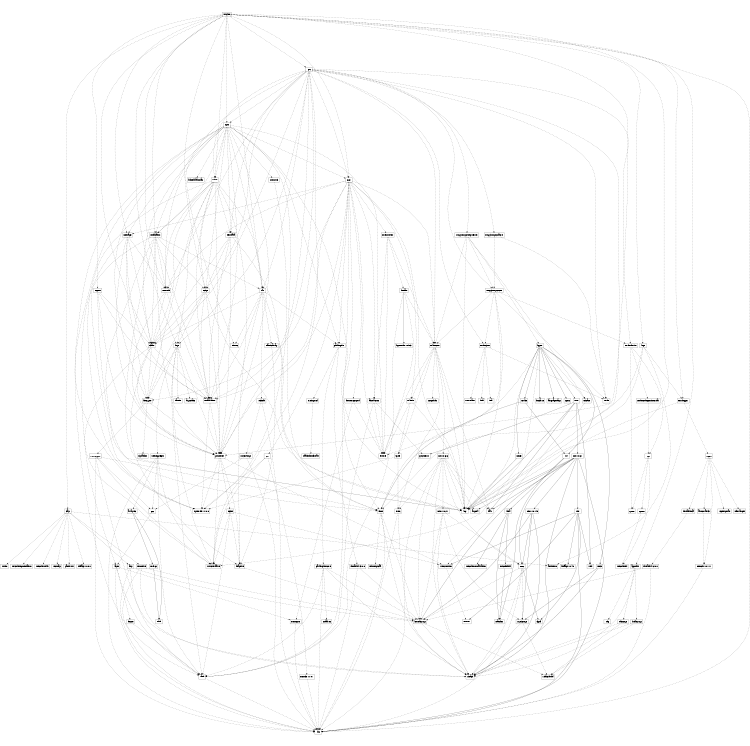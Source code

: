 digraph dependencies {
	ratio=1.0;
	size="5,5";
	N0[label="susybtc",shape=box];
	N1[label="app_dirs",shape=box];
	N2[label="chain",shape=box];
	N3[label="clap",shape=box];
	N4[label="db",shape=box];
	N5[label="env_logger",shape=box];
	N6[label="import",shape=box];
	N7[label="keys",shape=box];
	N8[label="libc",shape=box];
	N9[label="log",shape=box];
	N10[label="logs",shape=box];
	N11[label="message",shape=box];
	N12[label="miner",shape=box];
	N13[label="network",shape=box];
	N14[label="p2p",shape=box];
	N15[label="primitives",shape=box];
	N16[label="rpc",shape=box];
	N17[label="script",shape=box];
	N18[label="sync",shape=box];
	N19[label="verification",shape=box];
	N20[label="abstract-ns",shape=box];
	N21[label="futures",shape=box];
	N22[label="quick-error",shape=box];
	N23[label="rand",shape=box];
	N24[label="aho-corasick",shape=box];
	N25[label="memchr v0.1.11",shape=box];
	N26[label="ansi_term",shape=box];
	N27[label="ole32-sys",shape=box];
	N28[label="shell32-sys",shape=box];
	N29[label="winapi",shape=box];
	N30[label="xdg",shape=box];
	N31[label="arrayvec",shape=box];
	N32[label="nodrop",shape=box];
	N33[label="odds",shape=box];
	N34[label="atty",shape=box];
	N35[label="kernel32-sys",shape=box];
	N36[label="base58",shape=box];
	N37[label="bigint",shape=box];
	N38[label="heapsize",shape=box];
	N39[label="rustc-serialize",shape=box];
	N40[label="rustc_version",shape=box];
	N41[label="bit-vec",shape=box];
	N42[label="bitcrypto",shape=box];
	N43[label="rust-crypto",shape=box];
	N44[label="siphasher",shape=box];
	N45[label="bitflags v0.4.0",shape=box];
	N46[label="bitflags v0.8.0",shape=box];
	N47[label="byteorder v0.5.3",shape=box];
	N48[label="byteorder v1.0.0",shape=box];
	N49[label="bytes",shape=box];
	N50[label="iovec",shape=box];
	N51[label="cfg-if",shape=box];
	N52[label="serialization",shape=box];
	N53[label="strsim",shape=box];
	N54[label="term_size",shape=box];
	N55[label="unicode-segmentation",shape=box];
	N56[label="unicode-width",shape=box];
	N57[label="vec_map",shape=box];
	N58[label="yaml-rust",shape=box];
	N59[label="cookie",shape=box];
	N60[label="time",shape=box];
	N61[label="url",shape=box];
	N62[label="csv",shape=box];
	N63[label="memchr v1.0.1",shape=box];
	N64[label="elastic-array",shape=box];
	N65[label="parking_lot",shape=box];
	N66[label="rocksdb",shape=box];
	N67[label="deque",shape=box];
	N68[label="domain",shape=box];
	N69[label="tokio-core",shape=box];
	N70[label="dtoa",shape=box];
	N71[label="regex",shape=box];
	N72[label="sof-secp256k1",shape=box];
	N73[label="gcc",shape=box];
	N74[label="futures-cpupool",shape=box];
	N75[label="num_cpus",shape=box];
	N76[label="rayon",shape=box];
	N77[label="httparse",shape=box];
	N78[label="hyper",shape=box];
	N79[label="language-tags",shape=box];
	N80[label="mime",shape=box];
	N81[label="rotor",shape=box];
	N82[label="spmc",shape=box];
	N83[label="unicase",shape=box];
	N84[label="vecio",shape=box];
	N85[label="idna",shape=box];
	N86[label="matches",shape=box];
	N87[label="unicode-bidi",shape=box];
	N88[label="unicode-normalization",shape=box];
	N89[label="itoa",shape=box];
	N90[label="susy-jsonrpc-core",shape=box];
	N91[label="serde",shape=box];
	N92[label="serde_derive",shape=box];
	N93[label="serde_json",shape=box];
	N94[label="susy-jsonrpc-http-server",shape=box];
	N95[label="susy-jsonrpc-macros",shape=box];
	N96[label="winapi-build",shape=box];
	N97[label="lazy_static",shape=box];
	N98[label="lazycell",shape=box];
	N99[label="linked-hash-map",shape=box];
	N100[label="test-data",shape=box];
	N101[label="mio v0.6.1",shape=box];
	N102[label="miow v0.1.5",shape=box];
	N103[label="net2",shape=box];
	N104[label="nix",shape=box];
	N105[label="slab",shape=box];
	N106[label="mio v0.6.6",shape=box];
	N107[label="miow v0.2.1",shape=box];
	N108[label="ws2_32-sys",shape=box];
	N109[label="murmur3",shape=box];
	N110[label="semver",shape=box];
	N111[label="void",shape=box];
	N112[label="ns-dns-tokio",shape=box];
	N113[label="num-traits",shape=box];
	N114[label="owning_ref",shape=box];
	N115[label="stable_deref_trait",shape=box];
	N116[label="tokio-io",shape=box];
	N117[label="parking_lot_core",shape=box];
	N118[label="thread-id v3.0.0",shape=box];
	N119[label="smallvec",shape=box];
	N120[label="quote",shape=box];
	N121[label="redox_syscall",shape=box];
	N122[label="regex-syntax",shape=box];
	N123[label="thread_local",shape=box];
	N124[label="utf8-ranges",shape=box];
	N125[label="rocksdb-sys",shape=box];
	N126[label="scoped-tls",shape=box];
	N127[label="serde_codegen_internals",shape=box];
	N128[label="syn",shape=box];
	N129[label="synom",shape=box];
	N130[label="unicode-xid",shape=box];
	N131[label="thread-id v2.0.0",shape=box];
	N0 -> N1[label="",style=dashed];
	N0 -> N2[label="",style=dashed];
	N0 -> N3[label="",style=dashed];
	N0 -> N4[label="",style=dashed];
	N0 -> N5[label="",style=dashed];
	N0 -> N6[label="",style=dashed];
	N0 -> N7[label="",style=dashed];
	N0 -> N8[label="",style=dashed];
	N0 -> N9[label="",style=dashed];
	N0 -> N10[label="",style=dashed];
	N0 -> N11[label="",style=dashed];
	N0 -> N12[label="",style=dashed];
	N0 -> N13[label="",style=dashed];
	N0 -> N14[label="",style=dashed];
	N0 -> N15[label="",style=dashed];
	N0 -> N16[label="",style=dashed];
	N0 -> N17[label="",style=dashed];
	N0 -> N18[label="",style=dashed];
	N0 -> N19[label="",style=dashed];
	N1 -> N27[label="",style=dashed];
	N1 -> N28[label="",style=dashed];
	N1 -> N29[label="",style=dashed];
	N1 -> N30[label="",style=dashed];
	N2 -> N15[label="",style=dashed];
	N2 -> N38[label="",style=dashed];
	N2 -> N39[label="",style=dashed];
	N2 -> N42[label="",style=dashed];
	N2 -> N52[label="",style=dashed];
	N3 -> N26[label="",style=dashed];
	N3 -> N34[label="",style=dashed];
	N3 -> N46[label="",style=dashed];
	N3 -> N53[label="",style=dashed];
	N3 -> N54[label="",style=dashed];
	N3 -> N55[label="",style=dashed];
	N3 -> N56[label="",style=dashed];
	N3 -> N57[label="",style=dashed];
	N3 -> N58[label="",style=dashed];
	N4 -> N2[label="",style=dashed];
	N4 -> N9[label="",style=dashed];
	N4 -> N15[label="",style=dashed];
	N4 -> N41[label="",style=dashed];
	N4 -> N52[label="",style=dashed];
	N4 -> N64[label="",style=dashed];
	N4 -> N65[label="",style=dashed];
	N4 -> N66[label="",style=dashed];
	N5 -> N9[label="",style=dashed];
	N5 -> N71[label="",style=dashed];
	N6 -> N2[label="",style=dashed];
	N6 -> N9[label="",style=dashed];
	N6 -> N15[label="",style=dashed];
	N6 -> N52[label="",style=dashed];
	N7 -> N15[label="",style=dashed];
	N7 -> N23[label="",style=dashed];
	N7 -> N36[label="",style=dashed];
	N7 -> N39[label="",style=dashed];
	N7 -> N42[label="",style=dashed];
	N7 -> N72[label="",style=dashed];
	N7 -> N97[label="",style=dashed];
	N10 -> N5[label="",style=dashed];
	N10 -> N9[label="",style=dashed];
	N10 -> N26[label="",style=dashed];
	N10 -> N60[label="",style=dashed];
	N11 -> N2[label="",style=dashed];
	N11 -> N13[label="",style=dashed];
	N11 -> N15[label="",style=dashed];
	N11 -> N42[label="",style=dashed];
	N11 -> N48[label="",style=dashed];
	N11 -> N52[label="",style=dashed];
	N12 -> N2[label="",style=dashed];
	N12 -> N4[label="",style=dashed];
	N12 -> N7[label="",style=dashed];
	N12 -> N13[label="",style=dashed];
	N12 -> N15[label="",style=dashed];
	N12 -> N17[label="",style=dashed];
	N12 -> N19[label="",style=dashed];
	N12 -> N38[label="",style=dashed];
	N12 -> N42[label="",style=dashed];
	N12 -> N48[label="",style=dashed];
	N12 -> N52[label="",style=dashed];
	N12 -> N100[label="",style=dashed];
	N13 -> N2[label="",style=dashed];
	N13 -> N15[label="",style=dashed];
	N13 -> N52[label="",style=dashed];
	N14 -> N9[label="",style=dashed];
	N14 -> N11[label="",style=dashed];
	N14 -> N13[label="",style=dashed];
	N14 -> N15[label="",style=dashed];
	N14 -> N20[label="",style=dashed];
	N14 -> N21[label="",style=dashed];
	N14 -> N23[label="",style=dashed];
	N14 -> N42[label="",style=dashed];
	N14 -> N52[label="",style=dashed];
	N14 -> N60[label="",style=dashed];
	N14 -> N62[label="",style=dashed];
	N14 -> N65[label="",style=dashed];
	N14 -> N69[label="",style=dashed];
	N14 -> N74[label="",style=dashed];
	N14 -> N112[label="",style=dashed];
	N14 -> N116[label="",style=dashed];
	N15 -> N37[label="",style=dashed];
	N15 -> N38[label="",style=dashed];
	N15 -> N39[label="",style=dashed];
	N15 -> N40[label="",style=dashed];
	N15 -> N48[label="",style=dashed];
	N16 -> N2[label="",style=dashed];
	N16 -> N4[label="",style=dashed];
	N16 -> N7[label="",style=dashed];
	N16 -> N9[label="",style=dashed];
	N16 -> N12[label="",style=dashed];
	N16 -> N13[label="",style=dashed];
	N16 -> N14[label="",style=dashed];
	N16 -> N15[label="",style=dashed];
	N16 -> N17[label="",style=dashed];
	N16 -> N18[label="",style=dashed];
	N16 -> N19[label="",style=dashed];
	N16 -> N39[label="",style=dashed];
	N16 -> N52[label="",style=dashed];
	N16 -> N69[label="",style=dashed];
	N16 -> N90[label="",style=dashed];
	N16 -> N91[label="",style=dashed];
	N16 -> N92[label="",style=dashed];
	N16 -> N93[label="",style=dashed];
	N16 -> N94[label="",style=dashed];
	N16 -> N95[label="",style=dashed];
	N16 -> N100[label="",style=dashed];
	N17 -> N2[label="",style=dashed];
	N17 -> N7[label="",style=dashed];
	N17 -> N9[label="",style=dashed];
	N17 -> N15[label="",style=dashed];
	N17 -> N42[label="",style=dashed];
	N17 -> N52[label="",style=dashed];
	N18 -> N2[label="",style=dashed];
	N18 -> N4[label="",style=dashed];
	N18 -> N9[label="",style=dashed];
	N18 -> N11[label="",style=dashed];
	N18 -> N12[label="",style=dashed];
	N18 -> N13[label="",style=dashed];
	N18 -> N14[label="",style=dashed];
	N18 -> N15[label="",style=dashed];
	N18 -> N17[label="",style=dashed];
	N18 -> N19[label="",style=dashed];
	N18 -> N21[label="",style=dashed];
	N18 -> N23[label="",style=dashed];
	N18 -> N41[label="",style=dashed];
	N18 -> N42[label="",style=dashed];
	N18 -> N48[label="",style=dashed];
	N18 -> N52[label="",style=dashed];
	N18 -> N60[label="",style=dashed];
	N18 -> N65[label="",style=dashed];
	N18 -> N99[label="",style=dashed];
	N18 -> N100[label="",style=dashed];
	N18 -> N109[label="",style=dashed];
	N19 -> N2[label="",style=dashed];
	N19 -> N4[label="",style=dashed];
	N19 -> N9[label="",style=dashed];
	N19 -> N13[label="",style=dashed];
	N19 -> N15[label="",style=dashed];
	N19 -> N17[label="",style=dashed];
	N19 -> N52[label="",style=dashed];
	N19 -> N60[label="",style=dashed];
	N19 -> N76[label="",style=dashed];
	N20 -> N21[label="",style=dashed];
	N20 -> N22[label="",style=dashed];
	N20 -> N23[label="",style=dashed];
	N23 -> N8[label="",style=dashed];
	N24 -> N25[label="",style=dashed];
	N25 -> N8[label="",style=dashed];
	N27 -> N29[label="",style=dashed];
	N27 -> N96[label="",style=dashed];
	N28 -> N29[label="",style=dashed];
	N28 -> N96[label="",style=dashed];
	N31 -> N32[label=""];
	N31 -> N33[label=""];
	N32 -> N33[label=""];
	N34 -> N8[label="",style=dashed];
	N34 -> N29[label="",style=dashed];
	N34 -> N35[label="",style=dashed];
	N35 -> N29[label="",style=dashed];
	N35 -> N96[label="",style=dashed];
	N37 -> N23[label="",style=dashed];
	N37 -> N38[label="",style=dashed];
	N37 -> N39[label="",style=dashed];
	N37 -> N40[label="",style=dashed];
	N38 -> N35[label="",style=dashed];
	N40 -> N110[label="",style=dashed];
	N42 -> N15[label="",style=dashed];
	N42 -> N43[label="",style=dashed];
	N42 -> N44[label="",style=dashed];
	N43 -> N8[label="",style=dashed];
	N43 -> N23[label="",style=dashed];
	N43 -> N39[label="",style=dashed];
	N43 -> N60[label="",style=dashed];
	N43 -> N73[label="",style=dashed];
	N49 -> N48[label="",style=dashed];
	N49 -> N50[label="",style=dashed];
	N50 -> N8[label="",style=dashed];
	N50 -> N29[label="",style=dashed];
	N52 -> N15[label="",style=dashed];
	N52 -> N48[label="",style=dashed];
	N54 -> N8[label="",style=dashed];
	N54 -> N29[label="",style=dashed];
	N54 -> N35[label="",style=dashed];
	N59 -> N60[label=""];
	N59 -> N61[label=""];
	N60 -> N8[label="",style=dashed];
	N60 -> N29[label="",style=dashed];
	N60 -> N35[label="",style=dashed];
	N60 -> N121[label="",style=dashed];
	N61 -> N85[label=""];
	N61 -> N86[label=""];
	N62 -> N39[label="",style=dashed];
	N62 -> N48[label="",style=dashed];
	N62 -> N63[label="",style=dashed];
	N63 -> N8[label="",style=dashed];
	N64 -> N38[label="",style=dashed];
	N65 -> N114[label="",style=dashed];
	N65 -> N117[label="",style=dashed];
	N65 -> N118[label="",style=dashed];
	N66 -> N8[label="",style=dashed];
	N66 -> N125[label="",style=dashed];
	N67 -> N23[label="",style=dashed];
	N68 -> N21[label="",style=dashed];
	N68 -> N23[label="",style=dashed];
	N68 -> N47[label=""];
	N68 -> N69[label="",style=dashed];
	N69 -> N9[label="",style=dashed];
	N69 -> N21[label="",style=dashed];
	N69 -> N49[label="",style=dashed];
	N69 -> N50[label="",style=dashed];
	N69 -> N105[label="",style=dashed];
	N69 -> N106[label="",style=dashed];
	N69 -> N116[label="",style=dashed];
	N69 -> N126[label="",style=dashed];
	N71 -> N24[label="",style=dashed];
	N71 -> N25[label="",style=dashed];
	N71 -> N122[label="",style=dashed];
	N71 -> N123[label="",style=dashed];
	N71 -> N124[label="",style=dashed];
	N72 -> N8[label="",style=dashed];
	N72 -> N23[label="",style=dashed];
	N72 -> N31[label="",style=dashed];
	N72 -> N39[label="",style=dashed];
	N72 -> N73[label="",style=dashed];
	N73 -> N76[label="",style=dashed];
	N74 -> N21[label="",style=dashed];
	N74 -> N75[label="",style=dashed];
	N75 -> N8[label="",style=dashed];
	N76 -> N8[label="",style=dashed];
	N76 -> N23[label="",style=dashed];
	N76 -> N67[label="",style=dashed];
	N76 -> N75[label="",style=dashed];
	N78 -> N9[label="",style=dashed];
	N78 -> N39[label="",style=dashed];
	N78 -> N59[label=""];
	N78 -> N60[label="",style=dashed];
	N78 -> N61[label=""];
	N78 -> N77[label=""];
	N78 -> N79[label=""];
	N78 -> N80[label=""];
	N78 -> N81[label=""];
	N78 -> N82[label=""];
	N78 -> N83[label="",style=dashed];
	N78 -> N84[label=""];
	N80 -> N9[label=""];
	N81 -> N9[label=""];
	N81 -> N22[label=""];
	N81 -> N101[label=""];
	N81 -> N105[label=""];
	N81 -> N111[label=""];
	N83 -> N40[label="",style=dashed];
	N84 -> N29[label=""];
	N84 -> N108[label=""];
	N85 -> N86[label=""];
	N85 -> N87[label=""];
	N85 -> N88[label=""];
	N87 -> N86[label=""];
	N90 -> N9[label="",style=dashed];
	N90 -> N21[label="",style=dashed];
	N90 -> N69[label="",style=dashed];
	N90 -> N91[label="",style=dashed];
	N90 -> N92[label="",style=dashed];
	N90 -> N93[label="",style=dashed];
	N92 -> N120[label="",style=dashed];
	N92 -> N127[label="",style=dashed];
	N92 -> N128[label="",style=dashed];
	N93 -> N70[label="",style=dashed];
	N93 -> N89[label="",style=dashed];
	N93 -> N91[label="",style=dashed];
	N93 -> N113[label="",style=dashed];
	N94 -> N9[label="",style=dashed];
	N94 -> N69[label="",style=dashed];
	N94 -> N78[label="",style=dashed];
	N94 -> N83[label="",style=dashed];
	N94 -> N90[label="",style=dashed];
	N95 -> N90[label="",style=dashed];
	N95 -> N91[label="",style=dashed];
	N100 -> N2[label="",style=dashed];
	N100 -> N15[label="",style=dashed];
	N100 -> N17[label="",style=dashed];
	N100 -> N52[label="",style=dashed];
	N100 -> N60[label="",style=dashed];
	N101 -> N8[label=""];
	N101 -> N9[label=""];
	N101 -> N29[label=""];
	N101 -> N35[label=""];
	N101 -> N98[label=""];
	N101 -> N102[label=""];
	N101 -> N103[label=""];
	N101 -> N104[label=""];
	N101 -> N105[label=""];
	N102 -> N29[label=""];
	N102 -> N35[label=""];
	N102 -> N103[label=""];
	N102 -> N108[label=""];
	N103 -> N8[label="",style=dashed];
	N103 -> N29[label="",style=dashed];
	N103 -> N35[label="",style=dashed];
	N103 -> N51[label=""];
	N103 -> N108[label="",style=dashed];
	N104 -> N8[label=""];
	N104 -> N40[label=""];
	N104 -> N45[label=""];
	N104 -> N51[label=""];
	N104 -> N110[label=""];
	N104 -> N111[label=""];
	N106 -> N8[label="",style=dashed];
	N106 -> N9[label="",style=dashed];
	N106 -> N29[label="",style=dashed];
	N106 -> N35[label="",style=dashed];
	N106 -> N50[label="",style=dashed];
	N106 -> N98[label="",style=dashed];
	N106 -> N103[label="",style=dashed];
	N106 -> N105[label="",style=dashed];
	N106 -> N107[label="",style=dashed];
	N107 -> N29[label="",style=dashed];
	N107 -> N35[label="",style=dashed];
	N107 -> N103[label="",style=dashed];
	N107 -> N108[label="",style=dashed];
	N108 -> N29[label="",style=dashed];
	N108 -> N96[label="",style=dashed];
	N109 -> N48[label="",style=dashed];
	N112 -> N20[label="",style=dashed];
	N112 -> N21[label="",style=dashed];
	N112 -> N68[label="",style=dashed];
	N112 -> N69[label="",style=dashed];
	N114 -> N115[label="",style=dashed];
	N116 -> N9[label="",style=dashed];
	N116 -> N21[label="",style=dashed];
	N116 -> N49[label="",style=dashed];
	N117 -> N8[label="",style=dashed];
	N117 -> N23[label="",style=dashed];
	N117 -> N29[label="",style=dashed];
	N117 -> N35[label="",style=dashed];
	N117 -> N119[label="",style=dashed];
	N118 -> N8[label="",style=dashed];
	N118 -> N35[label="",style=dashed];
	N123 -> N131[label="",style=dashed];
	N125 -> N8[label="",style=dashed];
	N125 -> N73[label="",style=dashed];
	N127 -> N128[label="",style=dashed];
	N128 -> N120[label="",style=dashed];
	N128 -> N129[label="",style=dashed];
	N128 -> N130[label="",style=dashed];
	N129 -> N130[label="",style=dashed];
	N131 -> N8[label="",style=dashed];
	N131 -> N35[label="",style=dashed];
}
